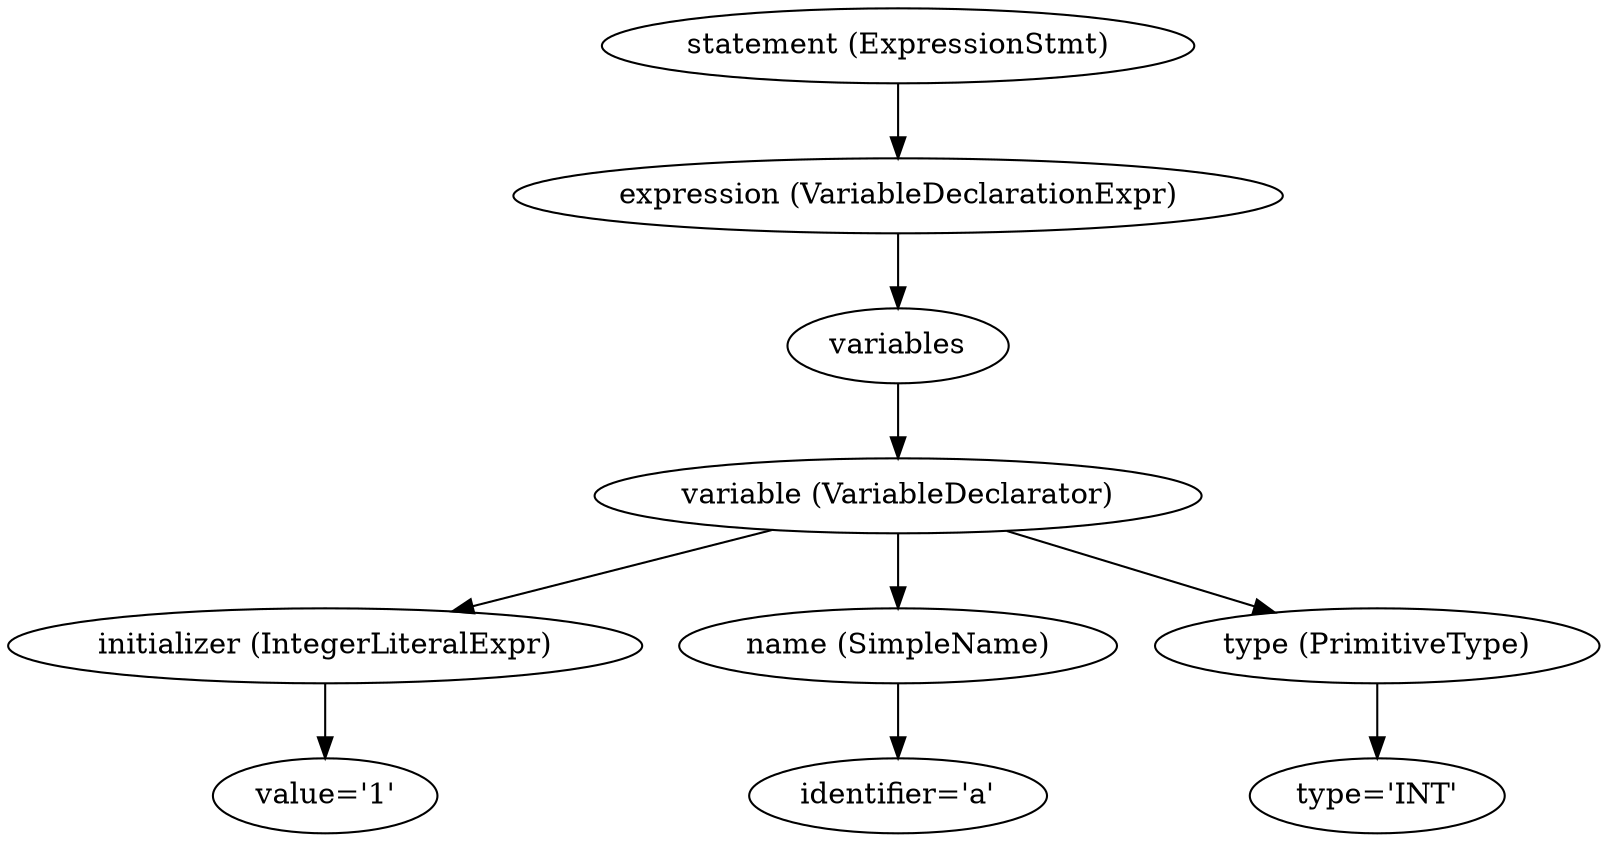 digraph {
n10 [label="statement (ExpressionStmt)"];
n11 [label="expression (VariableDeclarationExpr)"];
n10 -> n11;
n12 [label="variables"];
n11 -> n12;
n13 [label="variable (VariableDeclarator)"];
n12 -> n13;
n14 [label="initializer (IntegerLiteralExpr)"];
n13 -> n14;
n15 [label="value='1'"];
n14 -> n15;
n16 [label="name (SimpleName)"];
n13 -> n16;
n17 [label="identifier='a'"];
n16 -> n17;
n18 [label="type (PrimitiveType)"];
n13 -> n18;
n19 [label="type='INT'"];
n18 -> n19;
}